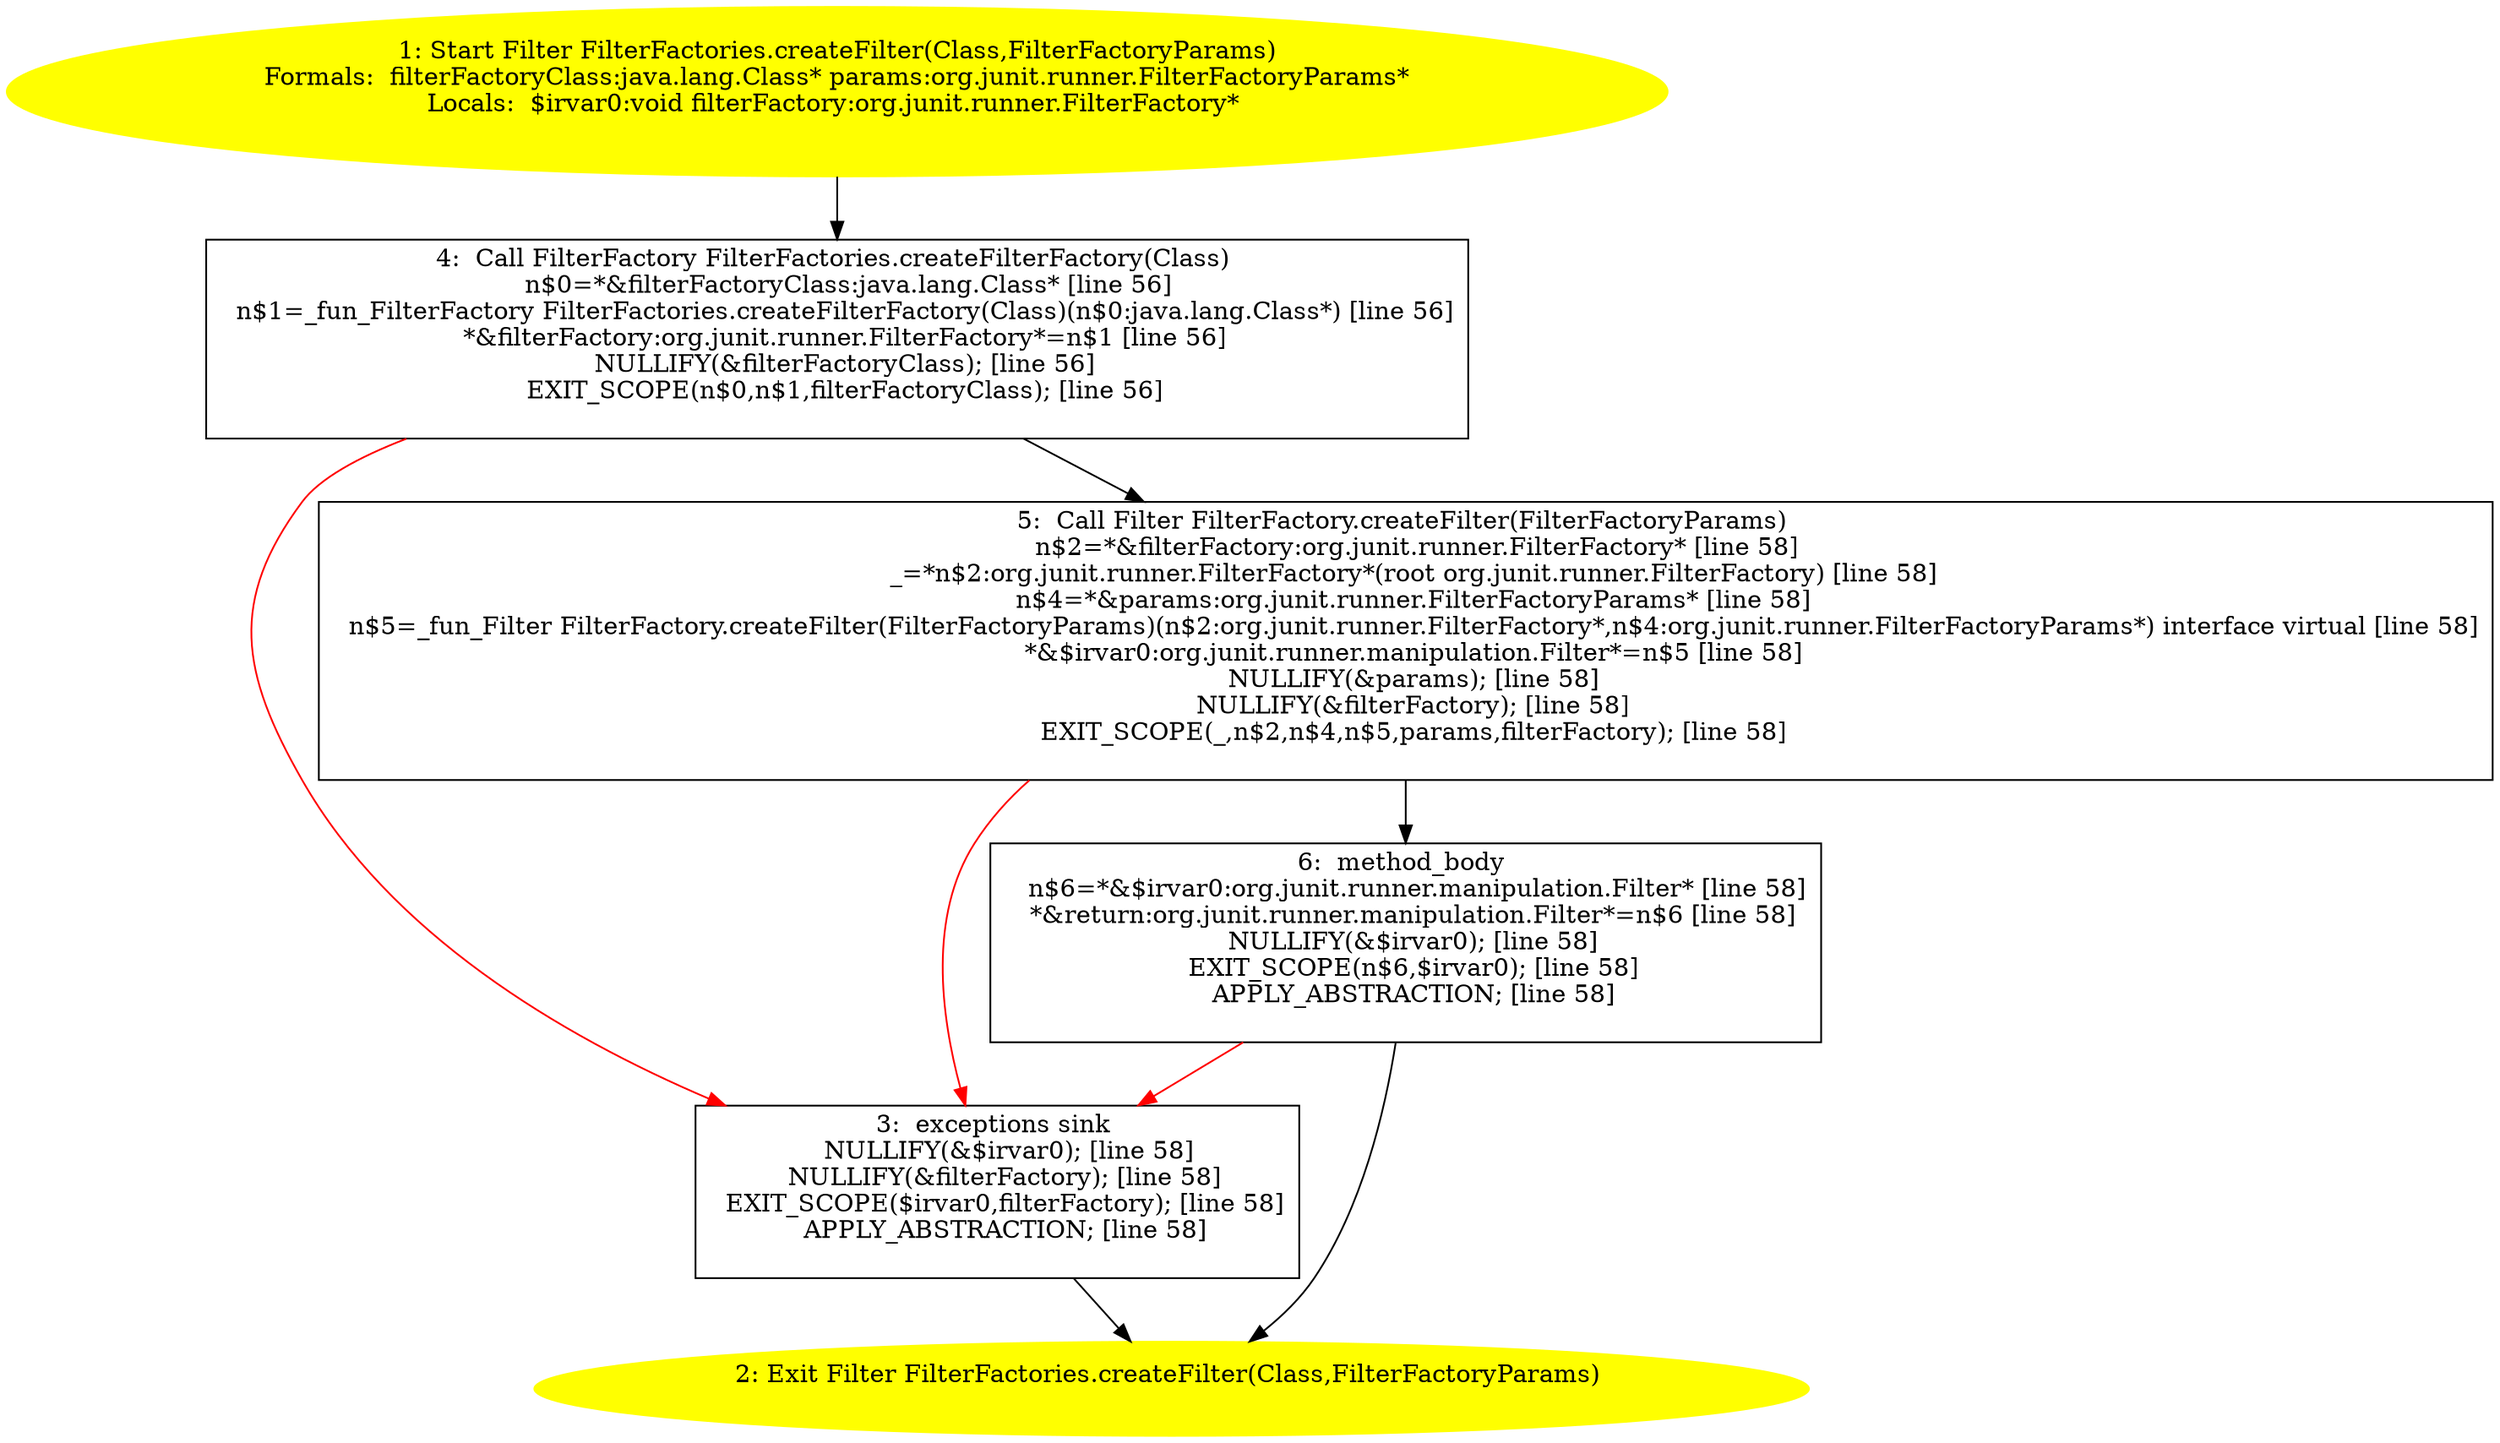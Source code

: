 /* @generated */
digraph cfg {
"org.junit.runner.FilterFactories.createFilter(java.lang.Class,org.junit.runner.FilterFactoryParams):.1e4de2dae4cfe61e97995379df44e965_1" [label="1: Start Filter FilterFactories.createFilter(Class,FilterFactoryParams)\nFormals:  filterFactoryClass:java.lang.Class* params:org.junit.runner.FilterFactoryParams*\nLocals:  $irvar0:void filterFactory:org.junit.runner.FilterFactory* \n  " color=yellow style=filled]
	

	 "org.junit.runner.FilterFactories.createFilter(java.lang.Class,org.junit.runner.FilterFactoryParams):.1e4de2dae4cfe61e97995379df44e965_1" -> "org.junit.runner.FilterFactories.createFilter(java.lang.Class,org.junit.runner.FilterFactoryParams):.1e4de2dae4cfe61e97995379df44e965_4" ;
"org.junit.runner.FilterFactories.createFilter(java.lang.Class,org.junit.runner.FilterFactoryParams):.1e4de2dae4cfe61e97995379df44e965_2" [label="2: Exit Filter FilterFactories.createFilter(Class,FilterFactoryParams) \n  " color=yellow style=filled]
	

"org.junit.runner.FilterFactories.createFilter(java.lang.Class,org.junit.runner.FilterFactoryParams):.1e4de2dae4cfe61e97995379df44e965_3" [label="3:  exceptions sink \n   NULLIFY(&$irvar0); [line 58]\n  NULLIFY(&filterFactory); [line 58]\n  EXIT_SCOPE($irvar0,filterFactory); [line 58]\n  APPLY_ABSTRACTION; [line 58]\n " shape="box"]
	

	 "org.junit.runner.FilterFactories.createFilter(java.lang.Class,org.junit.runner.FilterFactoryParams):.1e4de2dae4cfe61e97995379df44e965_3" -> "org.junit.runner.FilterFactories.createFilter(java.lang.Class,org.junit.runner.FilterFactoryParams):.1e4de2dae4cfe61e97995379df44e965_2" ;
"org.junit.runner.FilterFactories.createFilter(java.lang.Class,org.junit.runner.FilterFactoryParams):.1e4de2dae4cfe61e97995379df44e965_4" [label="4:  Call FilterFactory FilterFactories.createFilterFactory(Class) \n   n$0=*&filterFactoryClass:java.lang.Class* [line 56]\n  n$1=_fun_FilterFactory FilterFactories.createFilterFactory(Class)(n$0:java.lang.Class*) [line 56]\n  *&filterFactory:org.junit.runner.FilterFactory*=n$1 [line 56]\n  NULLIFY(&filterFactoryClass); [line 56]\n  EXIT_SCOPE(n$0,n$1,filterFactoryClass); [line 56]\n " shape="box"]
	

	 "org.junit.runner.FilterFactories.createFilter(java.lang.Class,org.junit.runner.FilterFactoryParams):.1e4de2dae4cfe61e97995379df44e965_4" -> "org.junit.runner.FilterFactories.createFilter(java.lang.Class,org.junit.runner.FilterFactoryParams):.1e4de2dae4cfe61e97995379df44e965_5" ;
	 "org.junit.runner.FilterFactories.createFilter(java.lang.Class,org.junit.runner.FilterFactoryParams):.1e4de2dae4cfe61e97995379df44e965_4" -> "org.junit.runner.FilterFactories.createFilter(java.lang.Class,org.junit.runner.FilterFactoryParams):.1e4de2dae4cfe61e97995379df44e965_3" [color="red" ];
"org.junit.runner.FilterFactories.createFilter(java.lang.Class,org.junit.runner.FilterFactoryParams):.1e4de2dae4cfe61e97995379df44e965_5" [label="5:  Call Filter FilterFactory.createFilter(FilterFactoryParams) \n   n$2=*&filterFactory:org.junit.runner.FilterFactory* [line 58]\n  _=*n$2:org.junit.runner.FilterFactory*(root org.junit.runner.FilterFactory) [line 58]\n  n$4=*&params:org.junit.runner.FilterFactoryParams* [line 58]\n  n$5=_fun_Filter FilterFactory.createFilter(FilterFactoryParams)(n$2:org.junit.runner.FilterFactory*,n$4:org.junit.runner.FilterFactoryParams*) interface virtual [line 58]\n  *&$irvar0:org.junit.runner.manipulation.Filter*=n$5 [line 58]\n  NULLIFY(&params); [line 58]\n  NULLIFY(&filterFactory); [line 58]\n  EXIT_SCOPE(_,n$2,n$4,n$5,params,filterFactory); [line 58]\n " shape="box"]
	

	 "org.junit.runner.FilterFactories.createFilter(java.lang.Class,org.junit.runner.FilterFactoryParams):.1e4de2dae4cfe61e97995379df44e965_5" -> "org.junit.runner.FilterFactories.createFilter(java.lang.Class,org.junit.runner.FilterFactoryParams):.1e4de2dae4cfe61e97995379df44e965_6" ;
	 "org.junit.runner.FilterFactories.createFilter(java.lang.Class,org.junit.runner.FilterFactoryParams):.1e4de2dae4cfe61e97995379df44e965_5" -> "org.junit.runner.FilterFactories.createFilter(java.lang.Class,org.junit.runner.FilterFactoryParams):.1e4de2dae4cfe61e97995379df44e965_3" [color="red" ];
"org.junit.runner.FilterFactories.createFilter(java.lang.Class,org.junit.runner.FilterFactoryParams):.1e4de2dae4cfe61e97995379df44e965_6" [label="6:  method_body \n   n$6=*&$irvar0:org.junit.runner.manipulation.Filter* [line 58]\n  *&return:org.junit.runner.manipulation.Filter*=n$6 [line 58]\n  NULLIFY(&$irvar0); [line 58]\n  EXIT_SCOPE(n$6,$irvar0); [line 58]\n  APPLY_ABSTRACTION; [line 58]\n " shape="box"]
	

	 "org.junit.runner.FilterFactories.createFilter(java.lang.Class,org.junit.runner.FilterFactoryParams):.1e4de2dae4cfe61e97995379df44e965_6" -> "org.junit.runner.FilterFactories.createFilter(java.lang.Class,org.junit.runner.FilterFactoryParams):.1e4de2dae4cfe61e97995379df44e965_2" ;
	 "org.junit.runner.FilterFactories.createFilter(java.lang.Class,org.junit.runner.FilterFactoryParams):.1e4de2dae4cfe61e97995379df44e965_6" -> "org.junit.runner.FilterFactories.createFilter(java.lang.Class,org.junit.runner.FilterFactoryParams):.1e4de2dae4cfe61e97995379df44e965_3" [color="red" ];
}
